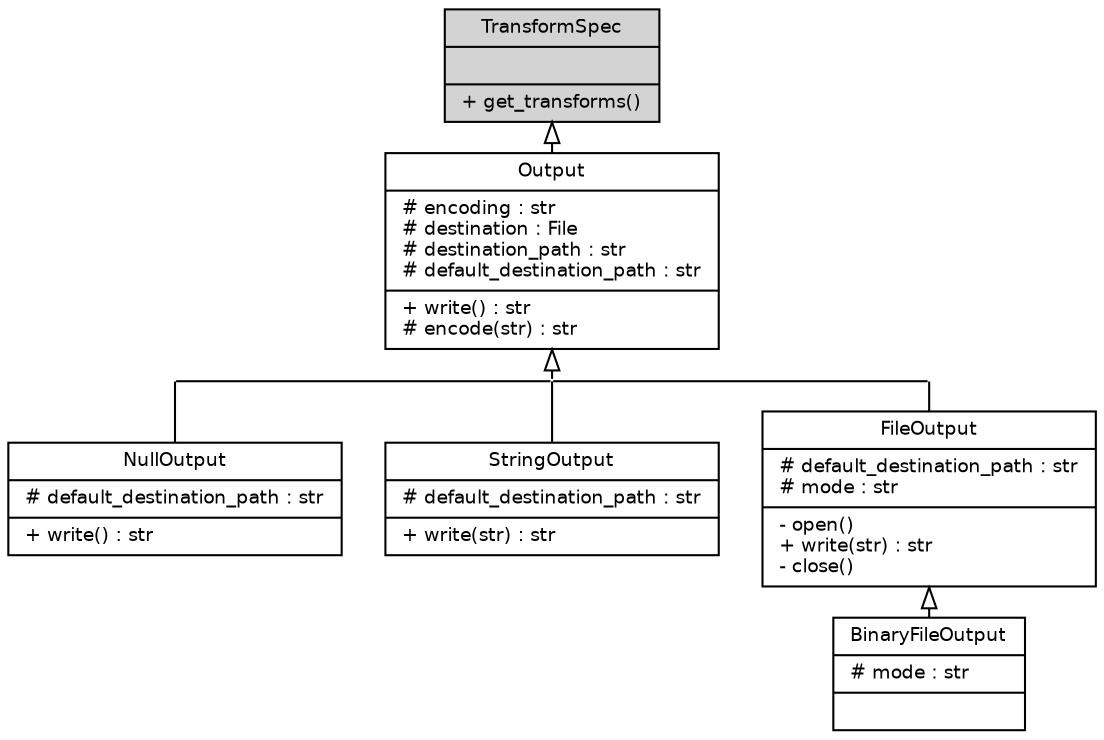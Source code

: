 digraph G {
    graph [
        fontname = "Bitstream Vera Sans"
        fontsize = 9
        ranksep = 0.2
        splines = ortho
    ]
    node [
        fontname = "Bitstream Vera Sans"
        fontsize = 9
        shape = "record"
    ]
    edge [
        arrowtail = empty
        dir = back
        fontname = "Bitstream Vera Sans"
        fontsize = 9
    ]

    TransformSpec [
        label = "{TransformSpec
        |
        |+ get_transforms()\l}"

        fillcolor = lightgrey
        style = filled
    ]
    Output [
        label = "{Output
        |# encoding : str\l# destination : File\l# destination_path : str\l# default_destination_path : str\l
        |+ write() : str\l# encode(str) : str\l}"
    ]

    NullOutput [
        label = "{NullOutput
        |# default_destination_path : str\l
        |+ write() : str\l}"
    ]
    StringOutput [
        label = "{StringOutput
        |# default_destination_path : str\l
        |+ write(str) : str\l}"
    ]
    FileOutput [
        label = "{FileOutput
        |# default_destination_path : str\l# mode : str\l
        |- open()\l+ write(str) : str\l- close()\l}"
    ]
    BinaryFileOutput [
        label = "{BinaryFileOutput
        |# mode : str\l
        |}"
    ]

    node [
        shape = none
        label = ""
        height = 0
        width = 0
    ]
    { rank = same; a, b, c }

    // inheritance hierarchy
    edge [
        arrowtail = empty
        dir = back
    ]
    TransformSpec -> Output
    //Output -> NullOutput, StringOutput, FileOutput, DocTreeOutput
    Output -> b
    FileOutput -> BinaryFileOutput

    edge [ dir = none; arrowtail = none; arrowhead = none]
    a -> b -> c [ minlen = 10.0 ]
    a -> NullOutput
    b -> StringOutput
    c -> FileOutput
}
